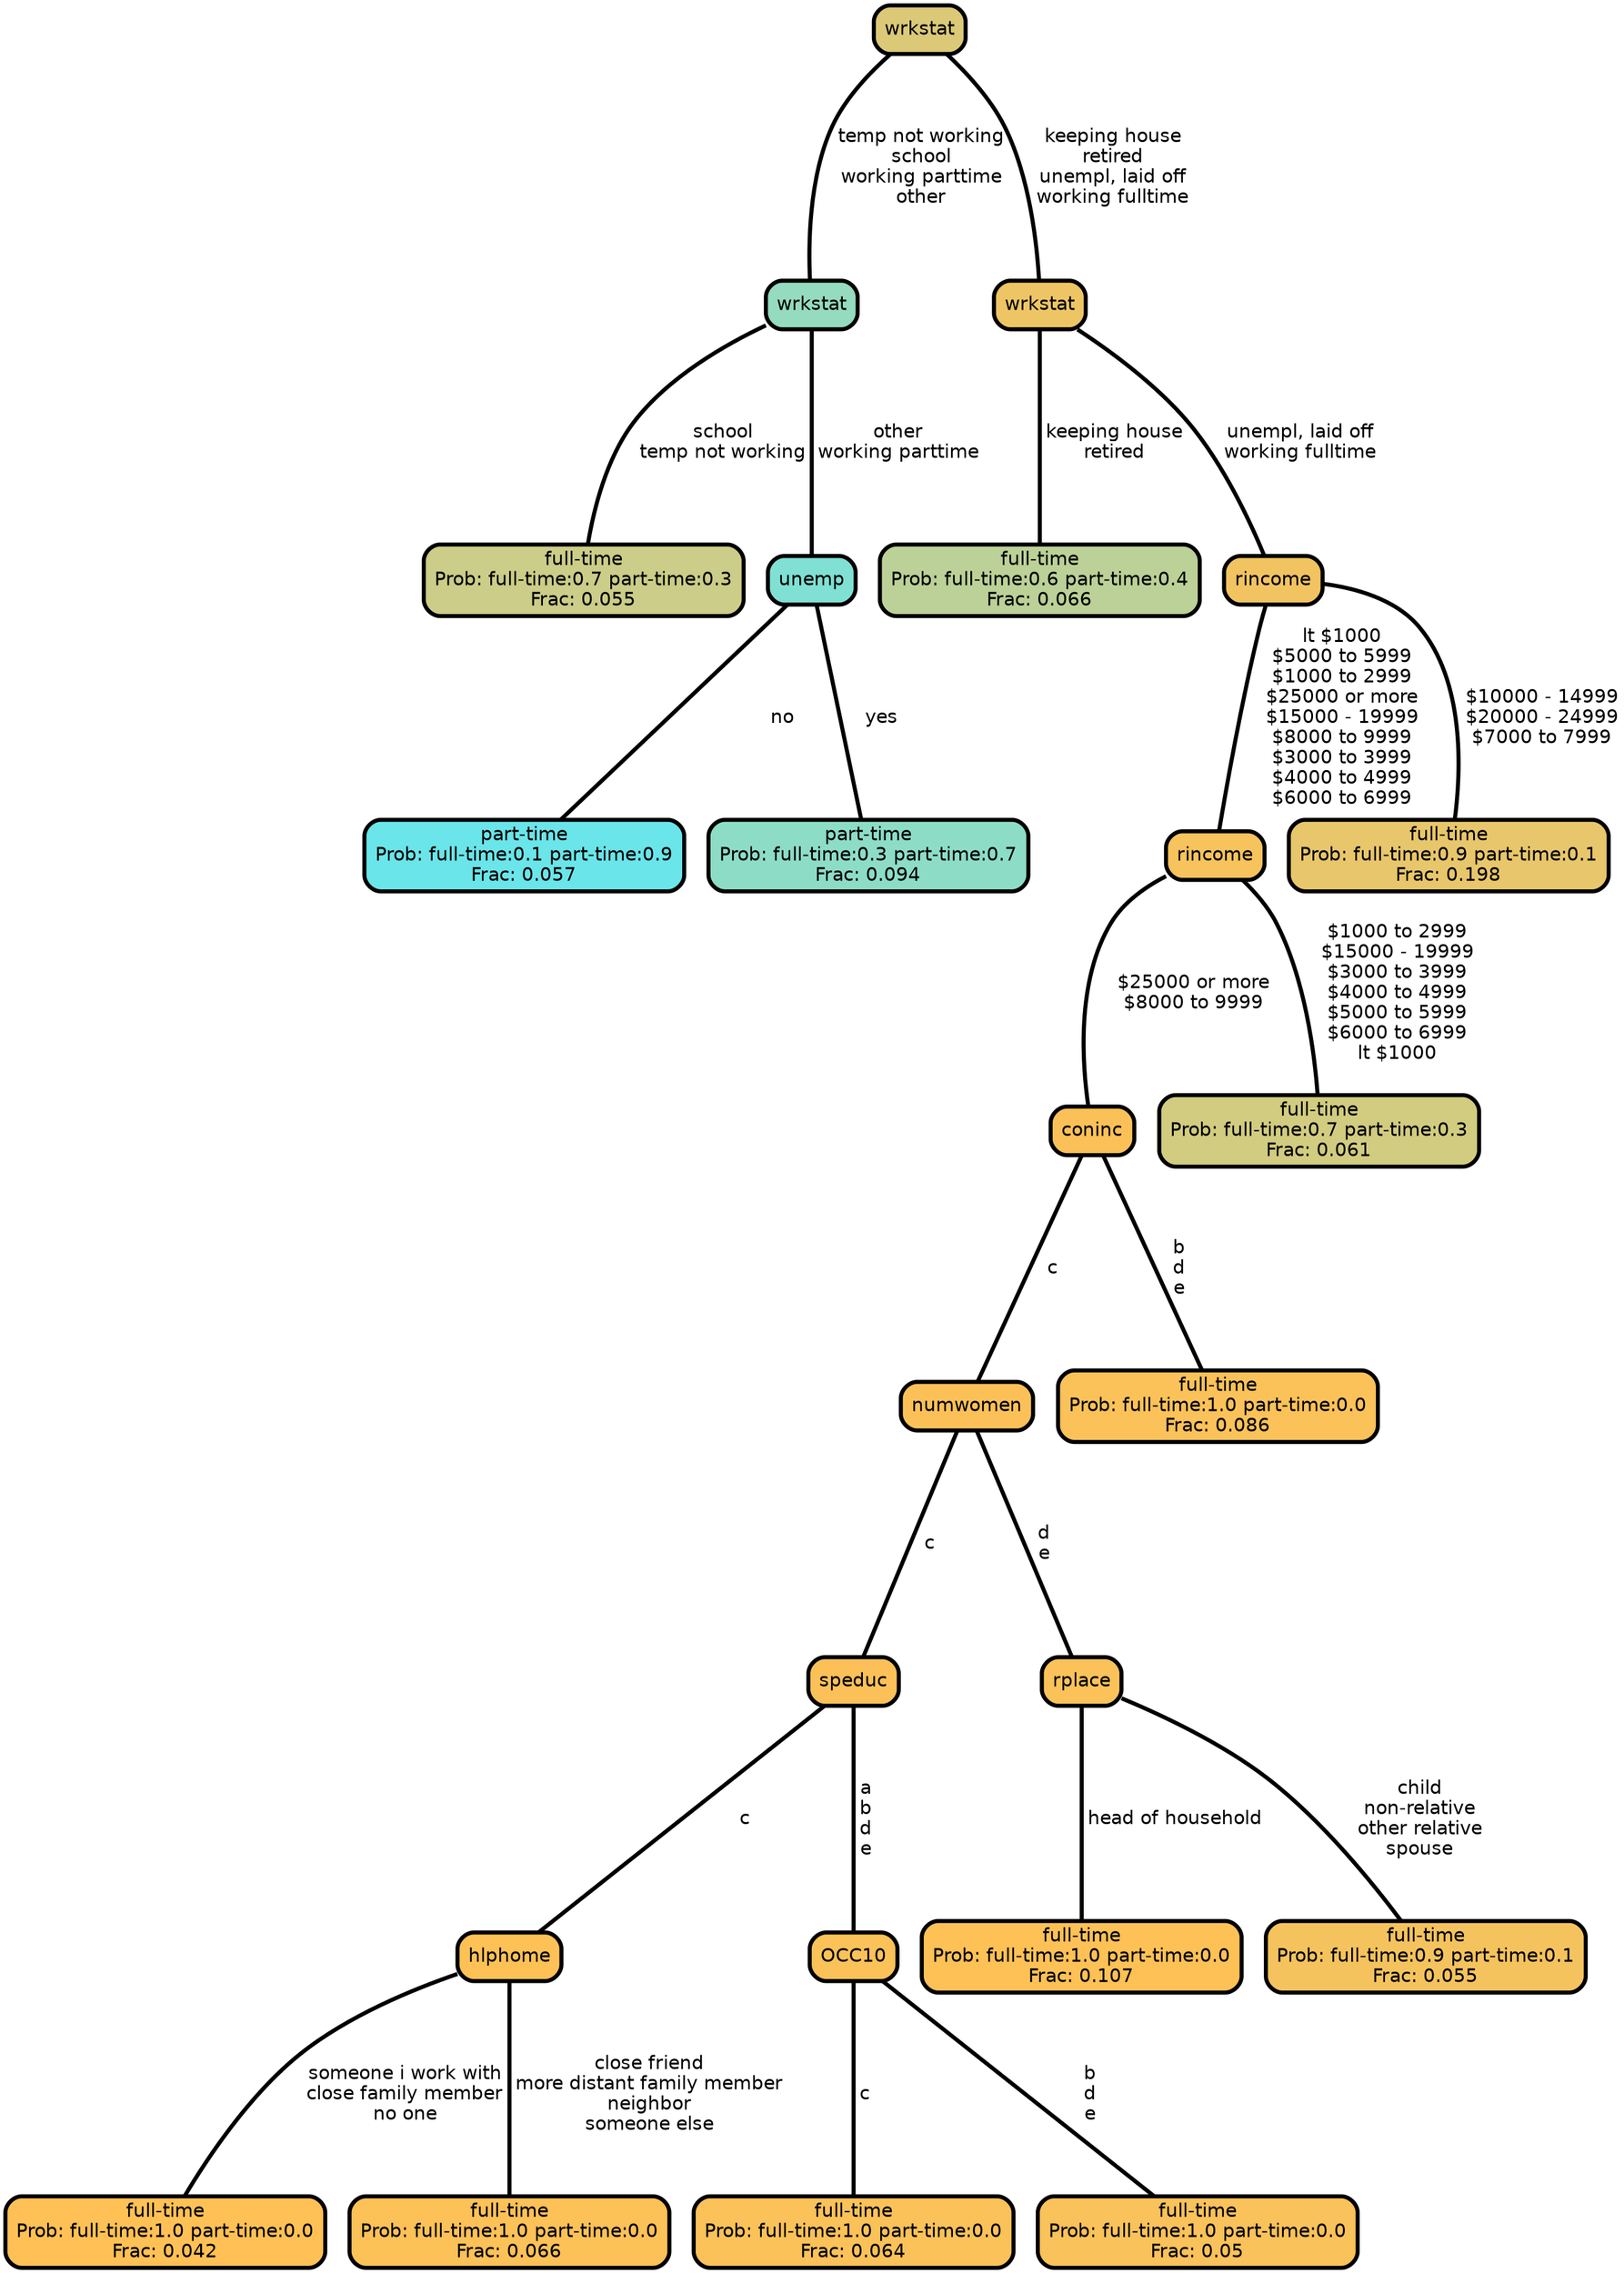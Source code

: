 graph Tree {
node [shape=box, style="filled, rounded",color="black",penwidth="3",fontcolor="black",                 fontname=helvetica] ;
graph [ranksep="0 equally", splines=straight,                 bgcolor=transparent, dpi=200] ;
edge [fontname=helvetica, color=black] ;
0 [label="full-time
Prob: full-time:0.7 part-time:0.3
Frac: 0.055", fillcolor="#cbcd88"] ;
1 [label="wrkstat", fillcolor="#94dbbf"] ;
2 [label="part-time
Prob: full-time:0.1 part-time:0.9
Frac: 0.057", fillcolor="#6ae5e9"] ;
3 [label="unemp", fillcolor="#80e0d3"] ;
4 [label="part-time
Prob: full-time:0.3 part-time:0.7
Frac: 0.094", fillcolor="#8dddc6"] ;
5 [label="wrkstat", fillcolor="#dbc978"] ;
6 [label="full-time
Prob: full-time:0.6 part-time:0.4
Frac: 0.066", fillcolor="#bcd197"] ;
7 [label="wrkstat", fillcolor="#eec565"] ;
8 [label="full-time
Prob: full-time:1.0 part-time:0.0
Frac: 0.042", fillcolor="#ffc155"] ;
9 [label="hlphome", fillcolor="#fdc156"] ;
10 [label="full-time
Prob: full-time:1.0 part-time:0.0
Frac: 0.066", fillcolor="#fcc157"] ;
11 [label="speduc", fillcolor="#fbc158"] ;
12 [label="full-time
Prob: full-time:1.0 part-time:0.0
Frac: 0.064", fillcolor="#fac259"] ;
13 [label="OCC10", fillcolor="#fac259"] ;
14 [label="full-time
Prob: full-time:1.0 part-time:0.0
Frac: 0.05", fillcolor="#f9c25a"] ;
15 [label="numwomen", fillcolor="#fbc158"] ;
16 [label="full-time
Prob: full-time:1.0 part-time:0.0
Frac: 0.107", fillcolor="#fdc156"] ;
17 [label="rplace", fillcolor="#fac259"] ;
18 [label="full-time
Prob: full-time:0.9 part-time:0.1
Frac: 0.055", fillcolor="#f5c35e"] ;
19 [label="coninc", fillcolor="#fbc158"] ;
20 [label="full-time
Prob: full-time:1.0 part-time:0.0
Frac: 0.086", fillcolor="#fac259"] ;
21 [label="rincome", fillcolor="#f6c35d"] ;
22 [label="full-time
Prob: full-time:0.7 part-time:0.3
Frac: 0.061", fillcolor="#d2cc81"] ;
23 [label="rincome", fillcolor="#f2c461"] ;
24 [label="full-time
Prob: full-time:0.9 part-time:0.1
Frac: 0.198", fillcolor="#e8c66b"] ;
1 -- 0 [label=" school\n temp not working",penwidth=3] ;
1 -- 3 [label=" other\n working parttime",penwidth=3] ;
3 -- 2 [label=" no",penwidth=3] ;
3 -- 4 [label=" yes",penwidth=3] ;
5 -- 1 [label=" temp not working\n school\n working parttime\n other",penwidth=3] ;
5 -- 7 [label=" keeping house\n retired\n unempl, laid off\n working fulltime",penwidth=3] ;
7 -- 6 [label=" keeping house\n retired",penwidth=3] ;
7 -- 23 [label=" unempl, laid off\n working fulltime",penwidth=3] ;
9 -- 8 [label=" someone i work with\n close family member\n no one",penwidth=3] ;
9 -- 10 [label=" close friend\n more distant family member\n neighbor\n someone else",penwidth=3] ;
11 -- 9 [label=" c",penwidth=3] ;
11 -- 13 [label=" a\n b\n d\n e",penwidth=3] ;
13 -- 12 [label=" c",penwidth=3] ;
13 -- 14 [label=" b\n d\n e",penwidth=3] ;
15 -- 11 [label=" c",penwidth=3] ;
15 -- 17 [label=" d\n e",penwidth=3] ;
17 -- 16 [label=" head of household",penwidth=3] ;
17 -- 18 [label=" child\n non-relative\n other relative\n spouse",penwidth=3] ;
19 -- 15 [label=" c",penwidth=3] ;
19 -- 20 [label=" b\n d\n e",penwidth=3] ;
21 -- 19 [label=" $25000 or more\n $8000 to 9999",penwidth=3] ;
21 -- 22 [label=" $1000 to 2999\n $15000 - 19999\n $3000 to 3999\n $4000 to 4999\n $5000 to 5999\n $6000 to 6999\n lt $1000",penwidth=3] ;
23 -- 21 [label=" lt $1000\n $5000 to 5999\n $1000 to 2999\n $25000 or more\n $15000 - 19999\n $8000 to 9999\n $3000 to 3999\n $4000 to 4999\n $6000 to 6999",penwidth=3] ;
23 -- 24 [label=" $10000 - 14999\n $20000 - 24999\n $7000 to 7999",penwidth=3] ;
{rank = same;}}